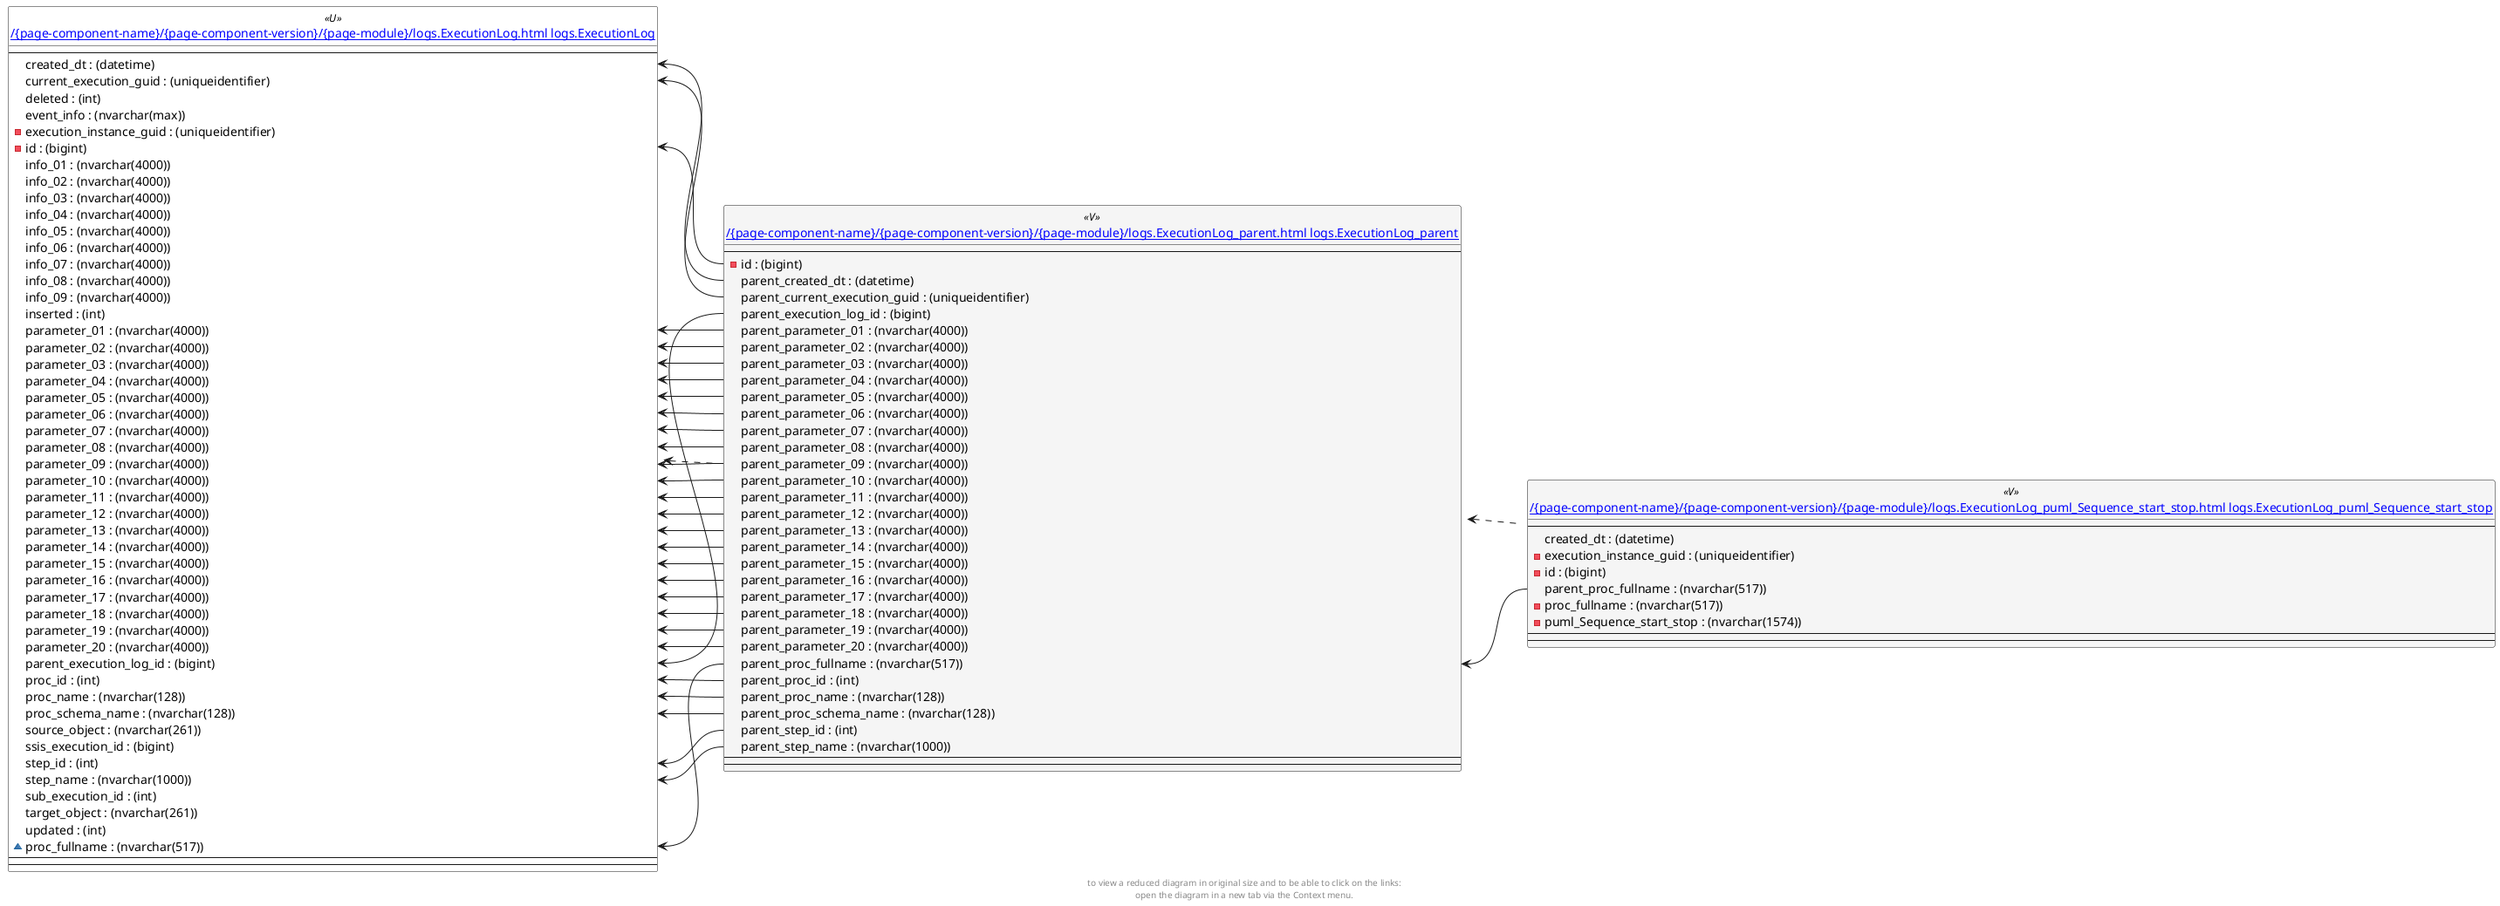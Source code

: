 @startuml
left to right direction
'top to bottom direction
hide circle
'avoide "." issues:
set namespaceSeparator none


skinparam class {
  BackgroundColor White
  BackgroundColor<<FN>> Yellow
  BackgroundColor<<FS>> Yellow
  BackgroundColor<<FT>> LightGray
  BackgroundColor<<IF>> Yellow
  BackgroundColor<<IS>> Yellow
  BackgroundColor<<P>> Aqua
  BackgroundColor<<PC>> Aqua
  BackgroundColor<<SN>> Yellow
  BackgroundColor<<SO>> SlateBlue
  BackgroundColor<<TF>> LightGray
  BackgroundColor<<TR>> Tomato
  BackgroundColor<<U>> White
  BackgroundColor<<V>> WhiteSmoke
  BackgroundColor<<X>> Aqua
}


entity "[[{site-url}/{page-component-name}/{page-component-version}/{page-module}/logs.ExecutionLog.html logs.ExecutionLog]]" as logs.ExecutionLog << U >> {
  --
  created_dt : (datetime)
  current_execution_guid : (uniqueidentifier)
  deleted : (int)
  event_info : (nvarchar(max))
  - execution_instance_guid : (uniqueidentifier)
  - id : (bigint)
  info_01 : (nvarchar(4000))
  info_02 : (nvarchar(4000))
  info_03 : (nvarchar(4000))
  info_04 : (nvarchar(4000))
  info_05 : (nvarchar(4000))
  info_06 : (nvarchar(4000))
  info_07 : (nvarchar(4000))
  info_08 : (nvarchar(4000))
  info_09 : (nvarchar(4000))
  inserted : (int)
  parameter_01 : (nvarchar(4000))
  parameter_02 : (nvarchar(4000))
  parameter_03 : (nvarchar(4000))
  parameter_04 : (nvarchar(4000))
  parameter_05 : (nvarchar(4000))
  parameter_06 : (nvarchar(4000))
  parameter_07 : (nvarchar(4000))
  parameter_08 : (nvarchar(4000))
  parameter_09 : (nvarchar(4000))
  parameter_10 : (nvarchar(4000))
  parameter_11 : (nvarchar(4000))
  parameter_12 : (nvarchar(4000))
  parameter_13 : (nvarchar(4000))
  parameter_14 : (nvarchar(4000))
  parameter_15 : (nvarchar(4000))
  parameter_16 : (nvarchar(4000))
  parameter_17 : (nvarchar(4000))
  parameter_18 : (nvarchar(4000))
  parameter_19 : (nvarchar(4000))
  parameter_20 : (nvarchar(4000))
  parent_execution_log_id : (bigint)
  proc_id : (int)
  proc_name : (nvarchar(128))
  proc_schema_name : (nvarchar(128))
  source_object : (nvarchar(261))
  ssis_execution_id : (bigint)
  step_id : (int)
  step_name : (nvarchar(1000))
  sub_execution_id : (int)
  target_object : (nvarchar(261))
  updated : (int)
  ~ proc_fullname : (nvarchar(517))
  --
  --
}

entity "[[{site-url}/{page-component-name}/{page-component-version}/{page-module}/logs.ExecutionLog_parent.html logs.ExecutionLog_parent]]" as logs.ExecutionLog_parent << V >> {
  --
  - id : (bigint)
  parent_created_dt : (datetime)
  parent_current_execution_guid : (uniqueidentifier)
  parent_execution_log_id : (bigint)
  parent_parameter_01 : (nvarchar(4000))
  parent_parameter_02 : (nvarchar(4000))
  parent_parameter_03 : (nvarchar(4000))
  parent_parameter_04 : (nvarchar(4000))
  parent_parameter_05 : (nvarchar(4000))
  parent_parameter_06 : (nvarchar(4000))
  parent_parameter_07 : (nvarchar(4000))
  parent_parameter_08 : (nvarchar(4000))
  parent_parameter_09 : (nvarchar(4000))
  parent_parameter_10 : (nvarchar(4000))
  parent_parameter_11 : (nvarchar(4000))
  parent_parameter_12 : (nvarchar(4000))
  parent_parameter_13 : (nvarchar(4000))
  parent_parameter_14 : (nvarchar(4000))
  parent_parameter_15 : (nvarchar(4000))
  parent_parameter_16 : (nvarchar(4000))
  parent_parameter_17 : (nvarchar(4000))
  parent_parameter_18 : (nvarchar(4000))
  parent_parameter_19 : (nvarchar(4000))
  parent_parameter_20 : (nvarchar(4000))
  parent_proc_fullname : (nvarchar(517))
  parent_proc_id : (int)
  parent_proc_name : (nvarchar(128))
  parent_proc_schema_name : (nvarchar(128))
  parent_step_id : (int)
  parent_step_name : (nvarchar(1000))
  --
  --
}

entity "[[{site-url}/{page-component-name}/{page-component-version}/{page-module}/logs.ExecutionLog_puml_Sequence_start_stop.html logs.ExecutionLog_puml_Sequence_start_stop]]" as logs.ExecutionLog_puml_Sequence_start_stop << V >> {
  --
  created_dt : (datetime)
  - execution_instance_guid : (uniqueidentifier)
  - id : (bigint)
  parent_proc_fullname : (nvarchar(517))
  - proc_fullname : (nvarchar(517))
  - puml_Sequence_start_stop : (nvarchar(1574))
  --
  --
}

logs.ExecutionLog <.. logs.ExecutionLog_parent
logs.ExecutionLog_parent <.. logs.ExecutionLog_puml_Sequence_start_stop
logs.ExecutionLog::created_dt <-- logs.ExecutionLog_parent::parent_created_dt
logs.ExecutionLog::current_execution_guid <-- logs.ExecutionLog_parent::parent_current_execution_guid
logs.ExecutionLog::id <-- logs.ExecutionLog_parent::id
logs.ExecutionLog::parameter_01 <-- logs.ExecutionLog_parent::parent_parameter_01
logs.ExecutionLog::parameter_02 <-- logs.ExecutionLog_parent::parent_parameter_02
logs.ExecutionLog::parameter_03 <-- logs.ExecutionLog_parent::parent_parameter_03
logs.ExecutionLog::parameter_04 <-- logs.ExecutionLog_parent::parent_parameter_04
logs.ExecutionLog::parameter_05 <-- logs.ExecutionLog_parent::parent_parameter_05
logs.ExecutionLog::parameter_06 <-- logs.ExecutionLog_parent::parent_parameter_06
logs.ExecutionLog::parameter_07 <-- logs.ExecutionLog_parent::parent_parameter_07
logs.ExecutionLog::parameter_08 <-- logs.ExecutionLog_parent::parent_parameter_08
logs.ExecutionLog::parameter_09 <-- logs.ExecutionLog_parent::parent_parameter_09
logs.ExecutionLog::parameter_10 <-- logs.ExecutionLog_parent::parent_parameter_10
logs.ExecutionLog::parameter_11 <-- logs.ExecutionLog_parent::parent_parameter_11
logs.ExecutionLog::parameter_12 <-- logs.ExecutionLog_parent::parent_parameter_12
logs.ExecutionLog::parameter_13 <-- logs.ExecutionLog_parent::parent_parameter_13
logs.ExecutionLog::parameter_14 <-- logs.ExecutionLog_parent::parent_parameter_14
logs.ExecutionLog::parameter_15 <-- logs.ExecutionLog_parent::parent_parameter_15
logs.ExecutionLog::parameter_16 <-- logs.ExecutionLog_parent::parent_parameter_16
logs.ExecutionLog::parameter_17 <-- logs.ExecutionLog_parent::parent_parameter_17
logs.ExecutionLog::parameter_18 <-- logs.ExecutionLog_parent::parent_parameter_18
logs.ExecutionLog::parameter_19 <-- logs.ExecutionLog_parent::parent_parameter_19
logs.ExecutionLog::parameter_20 <-- logs.ExecutionLog_parent::parent_parameter_20
logs.ExecutionLog::parent_execution_log_id <-- logs.ExecutionLog_parent::parent_execution_log_id
logs.ExecutionLog::proc_fullname <-- logs.ExecutionLog_parent::parent_proc_fullname
logs.ExecutionLog::proc_id <-- logs.ExecutionLog_parent::parent_proc_id
logs.ExecutionLog::proc_name <-- logs.ExecutionLog_parent::parent_proc_name
logs.ExecutionLog::proc_schema_name <-- logs.ExecutionLog_parent::parent_proc_schema_name
logs.ExecutionLog::step_id <-- logs.ExecutionLog_parent::parent_step_id
logs.ExecutionLog::step_name <-- logs.ExecutionLog_parent::parent_step_name
logs.ExecutionLog_parent::parent_proc_fullname <-- logs.ExecutionLog_puml_Sequence_start_stop::parent_proc_fullname
footer
to view a reduced diagram in original size and to be able to click on the links:
open the diagram in a new tab via the Context menu.
end footer

@enduml

